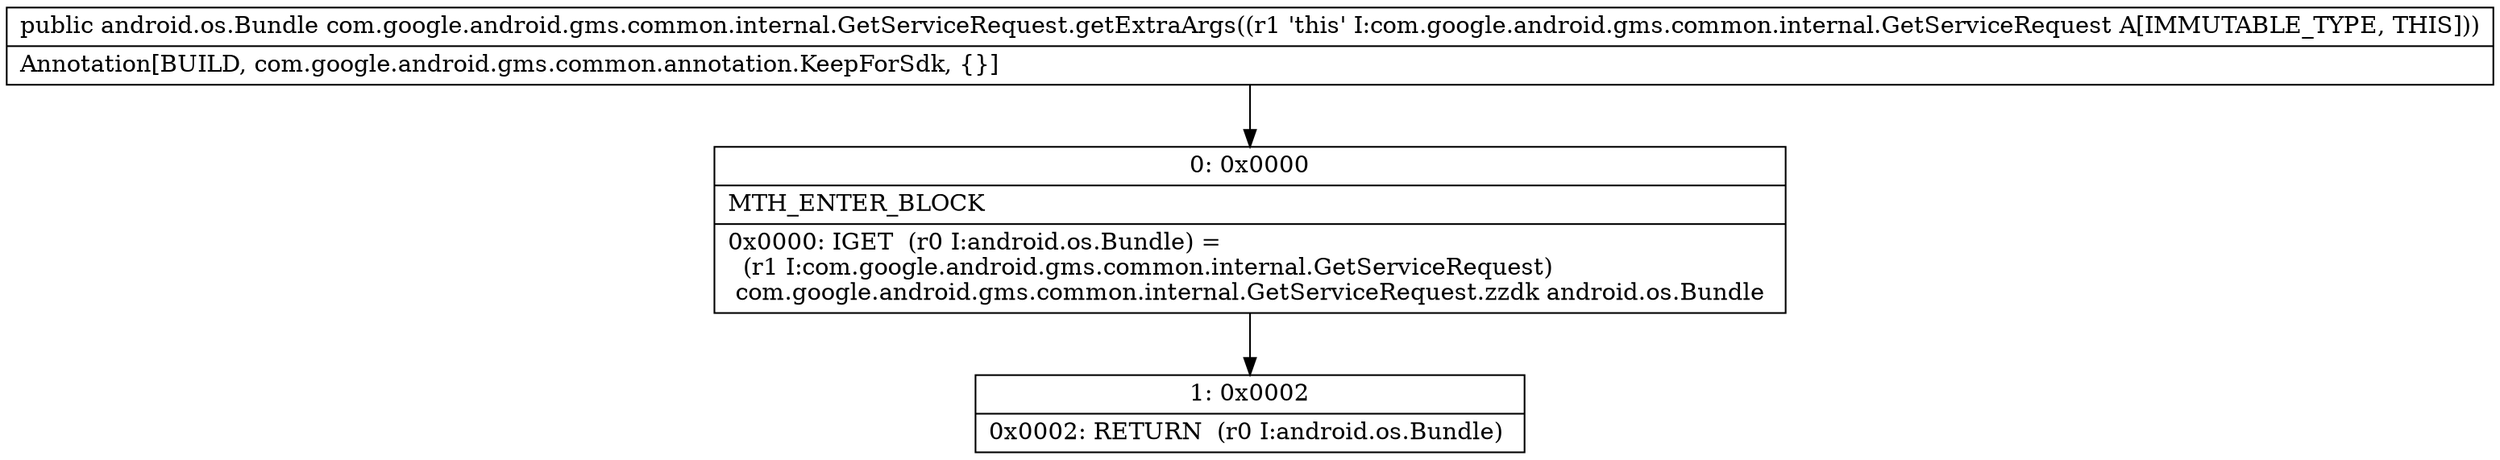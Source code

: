 digraph "CFG forcom.google.android.gms.common.internal.GetServiceRequest.getExtraArgs()Landroid\/os\/Bundle;" {
Node_0 [shape=record,label="{0\:\ 0x0000|MTH_ENTER_BLOCK\l|0x0000: IGET  (r0 I:android.os.Bundle) = \l  (r1 I:com.google.android.gms.common.internal.GetServiceRequest)\l com.google.android.gms.common.internal.GetServiceRequest.zzdk android.os.Bundle \l}"];
Node_1 [shape=record,label="{1\:\ 0x0002|0x0002: RETURN  (r0 I:android.os.Bundle) \l}"];
MethodNode[shape=record,label="{public android.os.Bundle com.google.android.gms.common.internal.GetServiceRequest.getExtraArgs((r1 'this' I:com.google.android.gms.common.internal.GetServiceRequest A[IMMUTABLE_TYPE, THIS]))  | Annotation[BUILD, com.google.android.gms.common.annotation.KeepForSdk, \{\}]\l}"];
MethodNode -> Node_0;
Node_0 -> Node_1;
}

